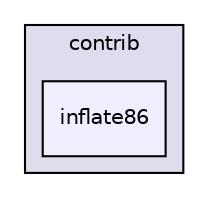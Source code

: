 digraph "zlib/zlib-1.2.8/contrib/inflate86" {
  compound=true
  node [ fontsize="10", fontname="Helvetica"];
  edge [ labelfontsize="10", labelfontname="Helvetica"];
  subgraph clusterdir_e0c029cd5149dae73dc2b47aa4b1f108 {
    graph [ bgcolor="#ddddee", pencolor="black", label="contrib" fontname="Helvetica", fontsize="10", URL="dir_e0c029cd5149dae73dc2b47aa4b1f108.html"]
  dir_64f1a8c227cecaf8beb036141d1e3430 [shape=box, label="inflate86", style="filled", fillcolor="#eeeeff", pencolor="black", URL="dir_64f1a8c227cecaf8beb036141d1e3430.html"];
  }
}
